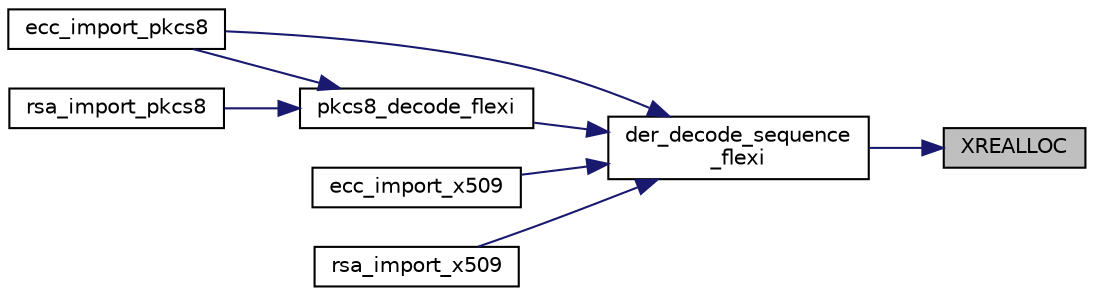 digraph "XREALLOC"
{
 // LATEX_PDF_SIZE
  edge [fontname="Helvetica",fontsize="10",labelfontname="Helvetica",labelfontsize="10"];
  node [fontname="Helvetica",fontsize="10",shape=record];
  rankdir="RL";
  Node860 [label="XREALLOC",height=0.2,width=0.4,color="black", fillcolor="grey75", style="filled", fontcolor="black",tooltip=" "];
  Node860 -> Node861 [dir="back",color="midnightblue",fontsize="10",style="solid",fontname="Helvetica"];
  Node861 [label="der_decode_sequence\l_flexi",height=0.2,width=0.4,color="black", fillcolor="white", style="filled",URL="$der__decode__sequence__flexi_8c.html#acec68888a6eae3b64f54b37cfb43d9b1",tooltip="ASN.1 DER Flexi(ble) decoder will decode arbitrary DER packets and create a linked list of the decode..."];
  Node861 -> Node862 [dir="back",color="midnightblue",fontsize="10",style="solid",fontname="Helvetica"];
  Node862 [label="pkcs8_decode_flexi",height=0.2,width=0.4,color="black", fillcolor="white", style="filled",URL="$pkcs8__decode__flexi_8c.html#a1b0d8fcf234d94638b2554ccea725003",tooltip="PKCS#8 decrypt if necessary & flexi-decode."];
  Node862 -> Node863 [dir="back",color="midnightblue",fontsize="10",style="solid",fontname="Helvetica"];
  Node863 [label="ecc_import_pkcs8",height=0.2,width=0.4,color="black", fillcolor="white", style="filled",URL="$ecc__import__pkcs8_8c.html#a0f0e747f119685eee3cc412f4480c52e",tooltip=" "];
  Node862 -> Node864 [dir="back",color="midnightblue",fontsize="10",style="solid",fontname="Helvetica"];
  Node864 [label="rsa_import_pkcs8",height=0.2,width=0.4,color="black", fillcolor="white", style="filled",URL="$rsa__import__pkcs8_8c.html#a3d44c6233a326316f7fb01c9d834fad4",tooltip="Import an RSAPublicKey or RSAPrivateKey in PKCS#8 format."];
  Node861 -> Node863 [dir="back",color="midnightblue",fontsize="10",style="solid",fontname="Helvetica"];
  Node861 -> Node865 [dir="back",color="midnightblue",fontsize="10",style="solid",fontname="Helvetica"];
  Node865 [label="ecc_import_x509",height=0.2,width=0.4,color="black", fillcolor="white", style="filled",URL="$ecc__import__x509_8c.html#abd7477bc1144cdfd4f9e2da835eefbf6",tooltip="Import an ECC key from a X.509 certificate."];
  Node861 -> Node866 [dir="back",color="midnightblue",fontsize="10",style="solid",fontname="Helvetica"];
  Node866 [label="rsa_import_x509",height=0.2,width=0.4,color="black", fillcolor="white", style="filled",URL="$rsa__import__x509_8c.html#af7fd232bdc803e8d3f8a109dc171110d",tooltip="Import an RSA key from a X.509 certificate."];
}
